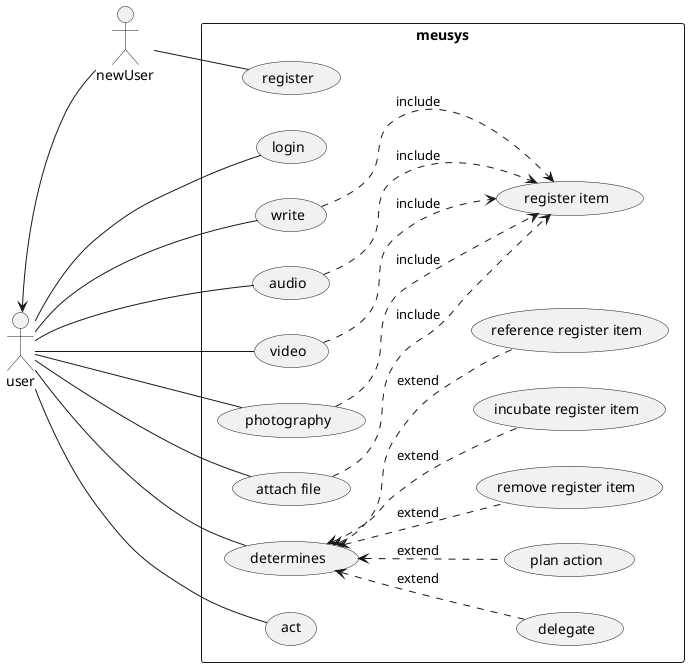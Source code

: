 @startuml meusys


scale 1
left to right direction
skinparam PackageStyle rectangle
actor newUser
actor user
rectangle meusys {
  
  newUser -- (register)
  newUser -u-> user
  user -- (login)
  user -- (write)
  user -- (audio)
  user -- (video)
  user -- (photography)
  user -- (attach file)
  user -- (determines)
  user -- (act)

  (write)       -d.> (register item): include
  (audio)       -d.> (register item): include
  (video)       -d.> (register item): include
  (photography) -d.> (register item): include
  (attach file) -d.> (register item): include

  (determines) <.d- (delegate)               : extend
  (determines) <.d- (plan action)            : extend
  (determines) <.d- (remove register item)   : extend
  (determines) <.d- (incubate register item) : extend
  (determines) <.d- (reference register item): extend
}
@enduml 